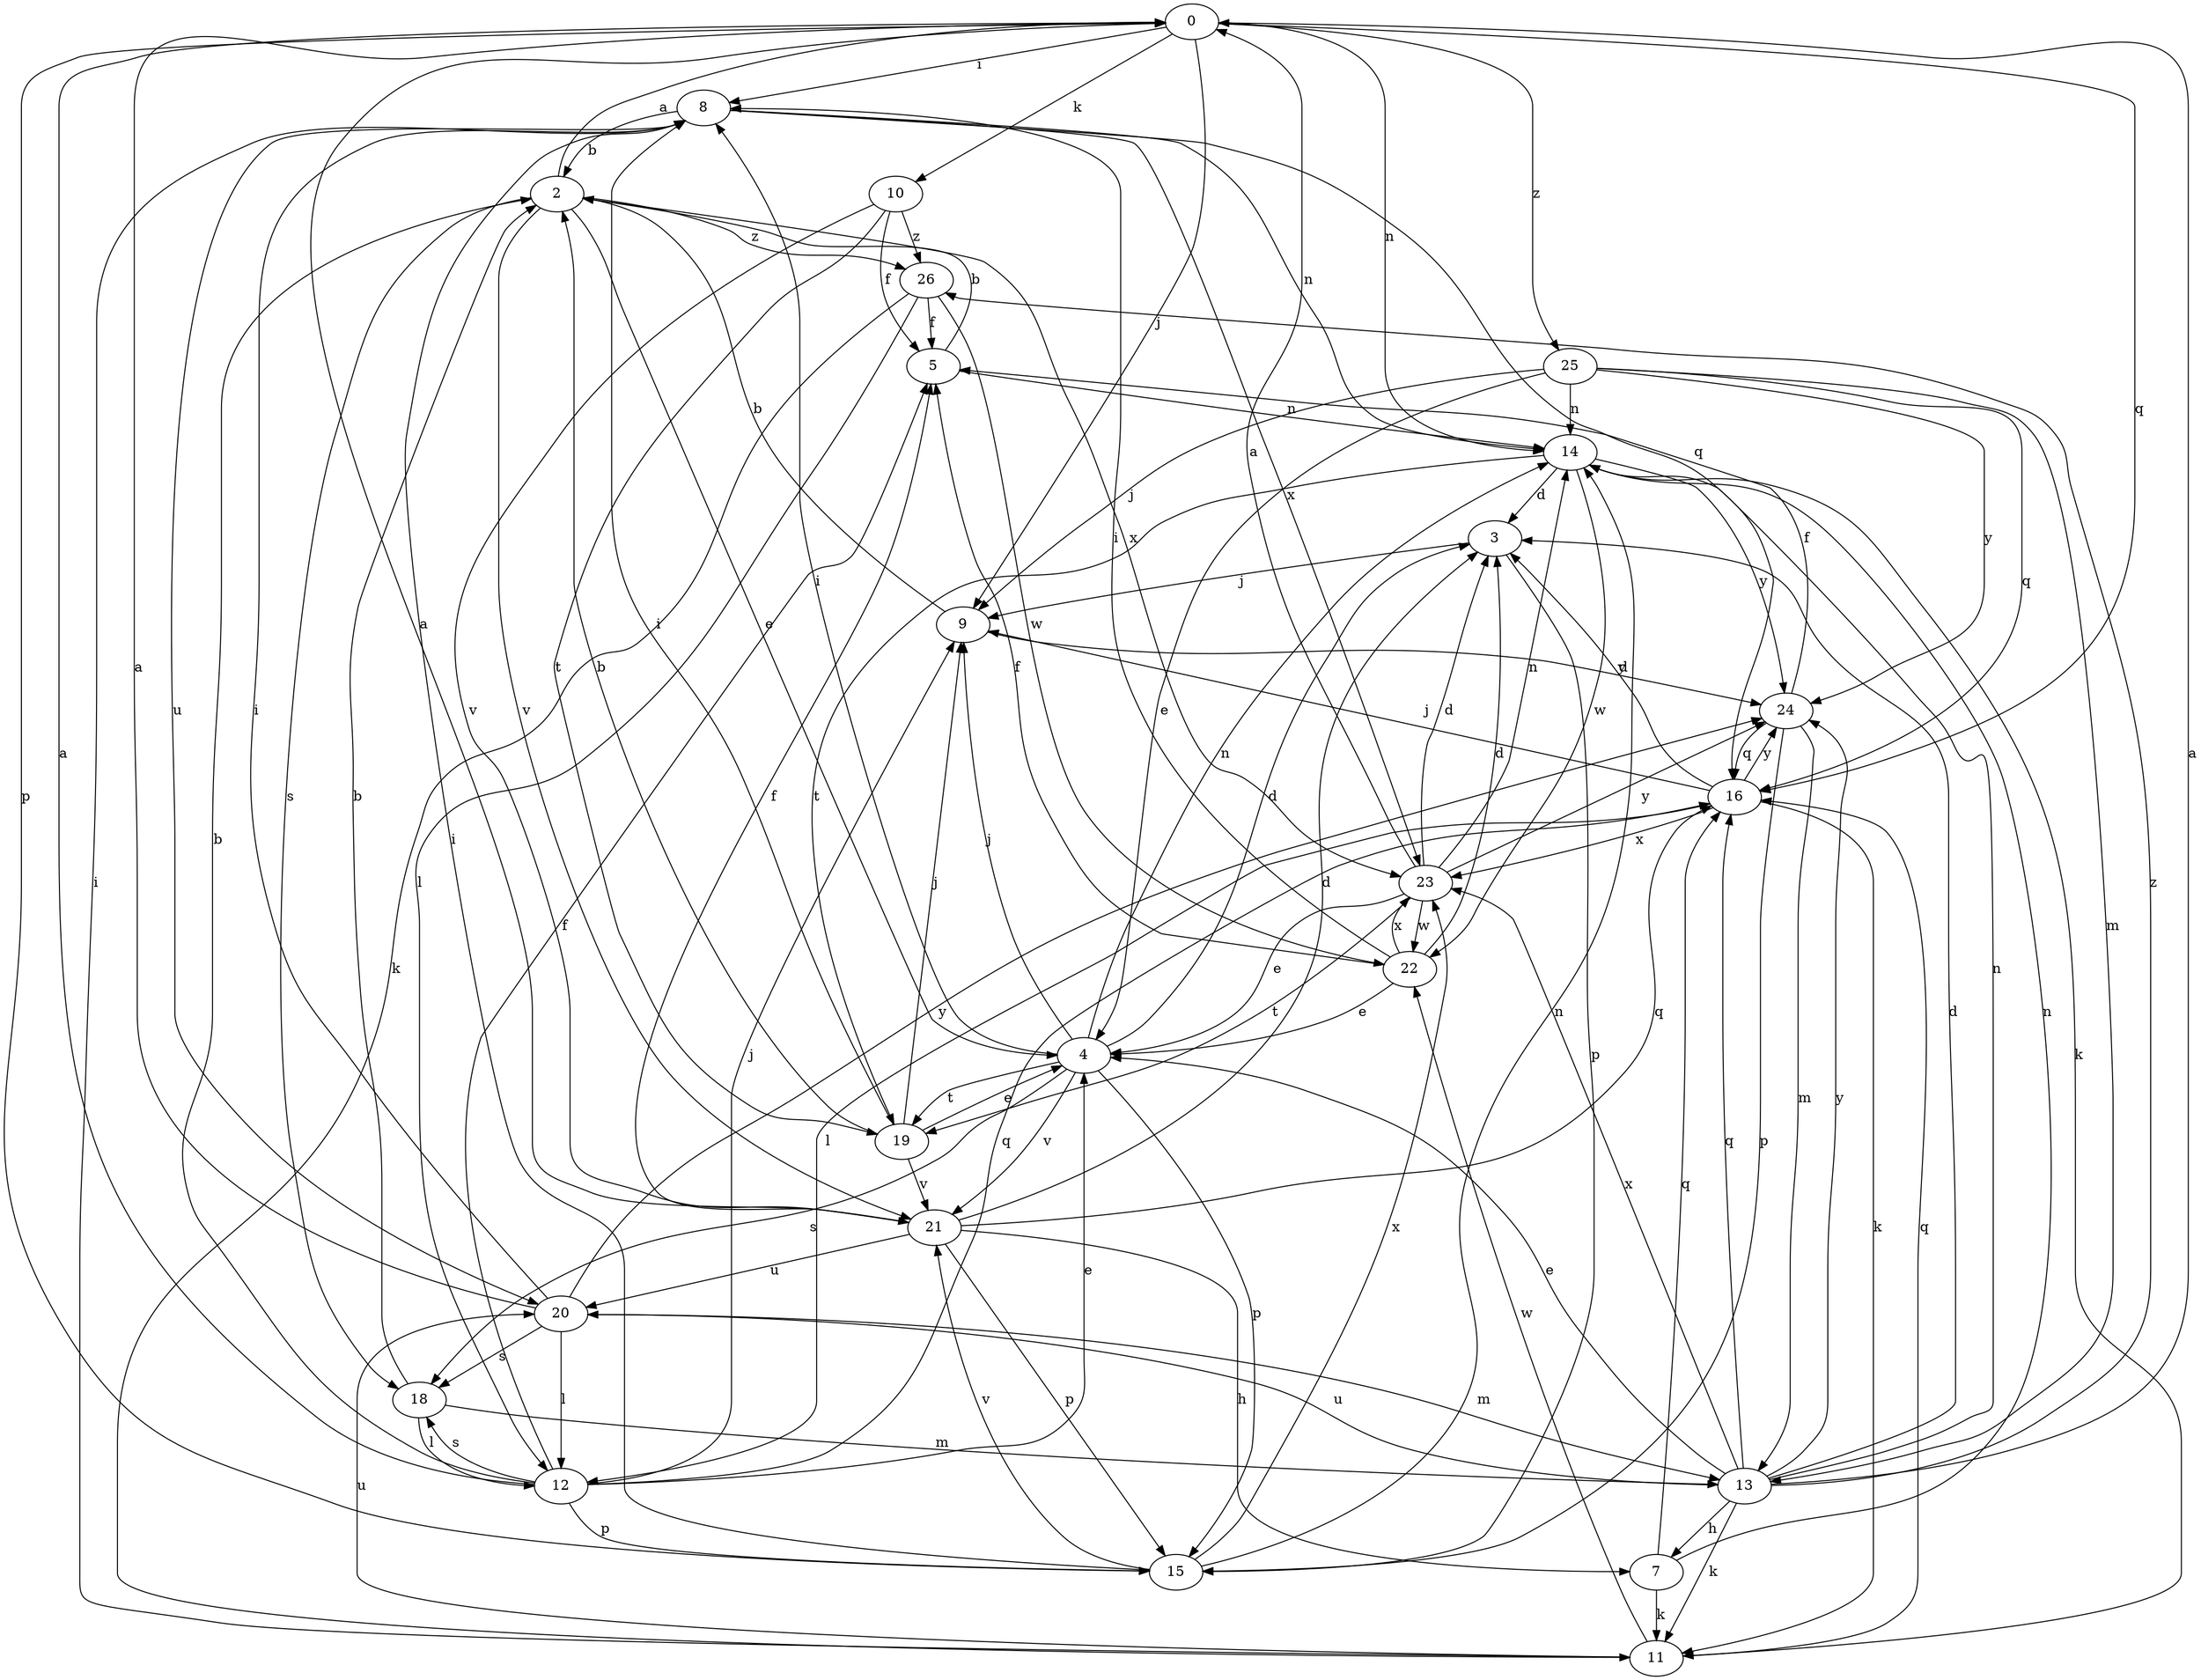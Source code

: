 strict digraph  {
0;
2;
3;
4;
5;
7;
8;
9;
10;
11;
12;
13;
14;
15;
16;
18;
19;
20;
21;
22;
23;
24;
25;
26;
0 -> 8  [label=i];
0 -> 9  [label=j];
0 -> 10  [label=k];
0 -> 14  [label=n];
0 -> 15  [label=p];
0 -> 16  [label=q];
0 -> 25  [label=z];
2 -> 0  [label=a];
2 -> 4  [label=e];
2 -> 18  [label=s];
2 -> 21  [label=v];
2 -> 23  [label=x];
2 -> 26  [label=z];
3 -> 9  [label=j];
3 -> 15  [label=p];
4 -> 3  [label=d];
4 -> 8  [label=i];
4 -> 9  [label=j];
4 -> 14  [label=n];
4 -> 15  [label=p];
4 -> 18  [label=s];
4 -> 19  [label=t];
4 -> 21  [label=v];
5 -> 2  [label=b];
5 -> 14  [label=n];
7 -> 11  [label=k];
7 -> 14  [label=n];
7 -> 16  [label=q];
8 -> 2  [label=b];
8 -> 14  [label=n];
8 -> 16  [label=q];
8 -> 20  [label=u];
8 -> 23  [label=x];
9 -> 2  [label=b];
9 -> 24  [label=y];
10 -> 5  [label=f];
10 -> 19  [label=t];
10 -> 21  [label=v];
10 -> 26  [label=z];
11 -> 8  [label=i];
11 -> 16  [label=q];
11 -> 20  [label=u];
11 -> 22  [label=w];
12 -> 0  [label=a];
12 -> 2  [label=b];
12 -> 4  [label=e];
12 -> 5  [label=f];
12 -> 9  [label=j];
12 -> 15  [label=p];
12 -> 16  [label=q];
12 -> 18  [label=s];
13 -> 0  [label=a];
13 -> 3  [label=d];
13 -> 4  [label=e];
13 -> 7  [label=h];
13 -> 11  [label=k];
13 -> 14  [label=n];
13 -> 16  [label=q];
13 -> 20  [label=u];
13 -> 23  [label=x];
13 -> 24  [label=y];
13 -> 26  [label=z];
14 -> 3  [label=d];
14 -> 11  [label=k];
14 -> 19  [label=t];
14 -> 22  [label=w];
14 -> 24  [label=y];
15 -> 8  [label=i];
15 -> 14  [label=n];
15 -> 21  [label=v];
15 -> 23  [label=x];
16 -> 3  [label=d];
16 -> 9  [label=j];
16 -> 11  [label=k];
16 -> 12  [label=l];
16 -> 23  [label=x];
16 -> 24  [label=y];
18 -> 2  [label=b];
18 -> 12  [label=l];
18 -> 13  [label=m];
19 -> 2  [label=b];
19 -> 4  [label=e];
19 -> 8  [label=i];
19 -> 9  [label=j];
19 -> 21  [label=v];
20 -> 0  [label=a];
20 -> 8  [label=i];
20 -> 12  [label=l];
20 -> 13  [label=m];
20 -> 18  [label=s];
20 -> 24  [label=y];
21 -> 0  [label=a];
21 -> 3  [label=d];
21 -> 5  [label=f];
21 -> 7  [label=h];
21 -> 15  [label=p];
21 -> 16  [label=q];
21 -> 20  [label=u];
22 -> 3  [label=d];
22 -> 4  [label=e];
22 -> 5  [label=f];
22 -> 8  [label=i];
22 -> 23  [label=x];
23 -> 0  [label=a];
23 -> 3  [label=d];
23 -> 4  [label=e];
23 -> 14  [label=n];
23 -> 19  [label=t];
23 -> 22  [label=w];
23 -> 24  [label=y];
24 -> 5  [label=f];
24 -> 13  [label=m];
24 -> 15  [label=p];
24 -> 16  [label=q];
25 -> 4  [label=e];
25 -> 9  [label=j];
25 -> 13  [label=m];
25 -> 14  [label=n];
25 -> 16  [label=q];
25 -> 24  [label=y];
26 -> 5  [label=f];
26 -> 11  [label=k];
26 -> 12  [label=l];
26 -> 22  [label=w];
}
